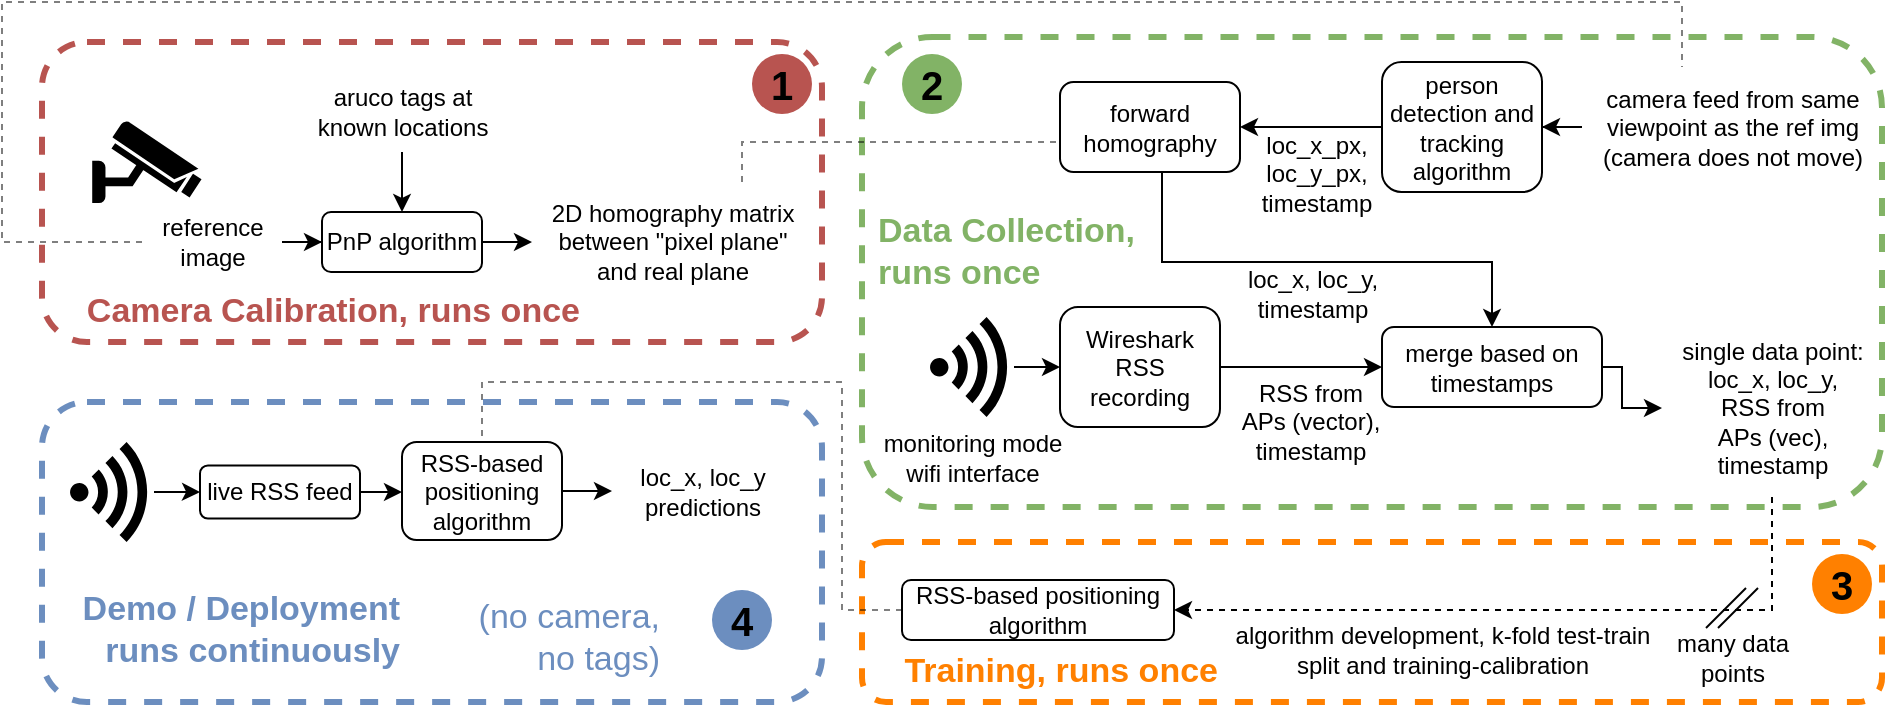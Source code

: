 <mxfile version="22.1.18" type="device" pages="2">
  <diagram name="Page-1" id="5wJyQqMARzXPJ0OGq6rA">
    <mxGraphModel dx="1346" dy="829" grid="1" gridSize="10" guides="1" tooltips="1" connect="1" arrows="1" fold="1" page="1" pageScale="1" pageWidth="1169" pageHeight="827" math="0" shadow="0">
      <root>
        <mxCell id="0" />
        <mxCell id="1" parent="0" />
        <mxCell id="S_5JY2q0xqoSdLy2uGYO-18" value="" style="rounded=1;whiteSpace=wrap;html=1;fillColor=none;strokeColor=#FF8000;strokeWidth=3;dashed=1;" parent="1" vertex="1">
          <mxGeometry x="620" y="480" width="510" height="80" as="geometry" />
        </mxCell>
        <mxCell id="tFNJvjeKWlLuB1cjg8E8-17" value="" style="rounded=1;whiteSpace=wrap;html=1;fillColor=none;strokeColor=#b85450;dashed=1;strokeWidth=3;" parent="1" vertex="1">
          <mxGeometry x="210" y="230" width="390" height="150" as="geometry" />
        </mxCell>
        <mxCell id="S_5JY2q0xqoSdLy2uGYO-3" value="" style="rounded=1;whiteSpace=wrap;html=1;fillColor=none;strokeColor=#6c8ebf;dashed=1;strokeWidth=3;" parent="1" vertex="1">
          <mxGeometry x="210" y="410" width="390" height="150" as="geometry" />
        </mxCell>
        <mxCell id="tFNJvjeKWlLuB1cjg8E8-19" value="" style="rounded=1;whiteSpace=wrap;html=1;fillColor=none;strokeColor=#82b366;dashed=1;strokeWidth=3;" parent="1" vertex="1">
          <mxGeometry x="620" y="227.5" width="510" height="235" as="geometry" />
        </mxCell>
        <mxCell id="tFNJvjeKWlLuB1cjg8E8-4" value="" style="edgeStyle=orthogonalEdgeStyle;rounded=0;orthogonalLoop=1;jettySize=auto;html=1;endArrow=none;endFill=0;dashed=1;opacity=50;" parent="1" source="zGD6f_UGwgvzg6_H2TGE-2" target="tFNJvjeKWlLuB1cjg8E8-3" edge="1">
          <mxGeometry relative="1" as="geometry">
            <Array as="points">
              <mxPoint x="190" y="330" />
              <mxPoint x="190" y="210" />
              <mxPoint x="1030" y="210" />
            </Array>
          </mxGeometry>
        </mxCell>
        <mxCell id="tFNJvjeKWlLuB1cjg8E8-13" value="" style="edgeStyle=orthogonalEdgeStyle;rounded=0;orthogonalLoop=1;jettySize=auto;html=1;dashed=1;endArrow=none;endFill=0;opacity=50;" parent="1" source="zGD6f_UGwgvzg6_H2TGE-6" target="tFNJvjeKWlLuB1cjg8E8-9" edge="1">
          <mxGeometry relative="1" as="geometry">
            <Array as="points">
              <mxPoint x="560" y="280" />
            </Array>
          </mxGeometry>
        </mxCell>
        <mxCell id="S_5JY2q0xqoSdLy2uGYO-32" value="" style="edgeStyle=orthogonalEdgeStyle;rounded=0;orthogonalLoop=1;jettySize=auto;html=1;" parent="1" source="tFNJvjeKWlLuB1cjg8E8-3" target="tFNJvjeKWlLuB1cjg8E8-5" edge="1">
          <mxGeometry relative="1" as="geometry" />
        </mxCell>
        <mxCell id="tFNJvjeKWlLuB1cjg8E8-3" value="camera feed from same&lt;br&gt;viewpoint as the ref img&lt;br&gt;(camera does not move)" style="text;html=1;align=center;verticalAlign=middle;resizable=0;points=[];autosize=1;strokeColor=none;fillColor=none;" parent="1" vertex="1">
          <mxGeometry x="980" y="242.5" width="150" height="60" as="geometry" />
        </mxCell>
        <mxCell id="tFNJvjeKWlLuB1cjg8E8-5" value="person detection and tracking algorithm" style="rounded=1;whiteSpace=wrap;html=1;" parent="1" vertex="1">
          <mxGeometry x="880" y="240" width="80" height="65" as="geometry" />
        </mxCell>
        <mxCell id="tFNJvjeKWlLuB1cjg8E8-8" value="" style="edgeStyle=orthogonalEdgeStyle;rounded=0;orthogonalLoop=1;jettySize=auto;html=1;" parent="1" source="tFNJvjeKWlLuB1cjg8E8-5" target="tFNJvjeKWlLuB1cjg8E8-9" edge="1">
          <mxGeometry relative="1" as="geometry">
            <mxPoint x="945" y="302.5" as="sourcePoint" />
            <mxPoint x="930" y="302.5" as="targetPoint" />
          </mxGeometry>
        </mxCell>
        <mxCell id="tFNJvjeKWlLuB1cjg8E8-9" value="forward homography" style="rounded=1;whiteSpace=wrap;html=1;" parent="1" vertex="1">
          <mxGeometry x="719" y="250" width="90" height="45" as="geometry" />
        </mxCell>
        <mxCell id="tFNJvjeKWlLuB1cjg8E8-10" value="loc_x_px,&lt;br&gt;loc_y_px,&lt;br&gt;timestamp" style="text;html=1;align=center;verticalAlign=middle;resizable=0;points=[];autosize=1;strokeColor=none;fillColor=none;" parent="1" vertex="1">
          <mxGeometry x="807" y="266" width="80" height="60" as="geometry" />
        </mxCell>
        <mxCell id="tFNJvjeKWlLuB1cjg8E8-14" value="merge based on timestamps" style="whiteSpace=wrap;html=1;rounded=1;" parent="1" vertex="1">
          <mxGeometry x="880" y="372.5" width="110" height="40" as="geometry" />
        </mxCell>
        <mxCell id="tFNJvjeKWlLuB1cjg8E8-15" value="" style="edgeStyle=orthogonalEdgeStyle;rounded=0;orthogonalLoop=1;jettySize=auto;html=1;" parent="1" source="tFNJvjeKWlLuB1cjg8E8-9" target="tFNJvjeKWlLuB1cjg8E8-14" edge="1">
          <mxGeometry relative="1" as="geometry">
            <Array as="points">
              <mxPoint x="770" y="340" />
              <mxPoint x="935" y="340" />
            </Array>
          </mxGeometry>
        </mxCell>
        <mxCell id="tFNJvjeKWlLuB1cjg8E8-16" value="loc_x, loc_y,&lt;br&gt;timestamp" style="text;html=1;align=center;verticalAlign=middle;resizable=0;points=[];autosize=1;strokeColor=none;fillColor=none;" parent="1" vertex="1">
          <mxGeometry x="800" y="336" width="90" height="40" as="geometry" />
        </mxCell>
        <mxCell id="tFNJvjeKWlLuB1cjg8E8-24" value="" style="edgeStyle=orthogonalEdgeStyle;rounded=0;orthogonalLoop=1;jettySize=auto;html=1;" parent="1" source="tFNJvjeKWlLuB1cjg8E8-22" target="tFNJvjeKWlLuB1cjg8E8-14" edge="1">
          <mxGeometry relative="1" as="geometry" />
        </mxCell>
        <mxCell id="tFNJvjeKWlLuB1cjg8E8-22" value="Wireshark RSS recording" style="rounded=1;whiteSpace=wrap;html=1;" parent="1" vertex="1">
          <mxGeometry x="719" y="362.5" width="80" height="60" as="geometry" />
        </mxCell>
        <mxCell id="S_5JY2q0xqoSdLy2uGYO-20" value="" style="edgeStyle=orthogonalEdgeStyle;rounded=0;orthogonalLoop=1;jettySize=auto;html=1;dashed=1;" parent="1" source="tFNJvjeKWlLuB1cjg8E8-25" target="S_5JY2q0xqoSdLy2uGYO-17" edge="1">
          <mxGeometry relative="1" as="geometry">
            <Array as="points">
              <mxPoint x="1075" y="514" />
            </Array>
          </mxGeometry>
        </mxCell>
        <mxCell id="tFNJvjeKWlLuB1cjg8E8-25" value="single data point:&lt;br&gt;loc_x, loc_y,&lt;br&gt;RSS from &lt;br&gt;APs (vec),&lt;br&gt;timestamp" style="text;html=1;align=center;verticalAlign=middle;resizable=0;points=[];autosize=1;strokeColor=none;fillColor=none;" parent="1" vertex="1">
          <mxGeometry x="1020" y="367.5" width="110" height="90" as="geometry" />
        </mxCell>
        <mxCell id="tFNJvjeKWlLuB1cjg8E8-31" value="" style="edgeStyle=orthogonalEdgeStyle;rounded=0;orthogonalLoop=1;jettySize=auto;html=1;" parent="1" source="tFNJvjeKWlLuB1cjg8E8-14" target="tFNJvjeKWlLuB1cjg8E8-25" edge="1">
          <mxGeometry relative="1" as="geometry">
            <Array as="points">
              <mxPoint x="1000" y="393" />
              <mxPoint x="1000" y="413" />
            </Array>
          </mxGeometry>
        </mxCell>
        <mxCell id="tFNJvjeKWlLuB1cjg8E8-26" value="RSS from&lt;br&gt;APs (vector),&lt;br&gt;timestamp" style="text;html=1;align=center;verticalAlign=middle;resizable=0;points=[];autosize=1;strokeColor=none;fillColor=none;" parent="1" vertex="1">
          <mxGeometry x="799" y="390" width="90" height="60" as="geometry" />
        </mxCell>
        <mxCell id="tFNJvjeKWlLuB1cjg8E8-29" value="" style="edgeStyle=orthogonalEdgeStyle;rounded=0;orthogonalLoop=1;jettySize=auto;html=1;" parent="1" source="tFNJvjeKWlLuB1cjg8E8-28" target="tFNJvjeKWlLuB1cjg8E8-22" edge="1">
          <mxGeometry relative="1" as="geometry" />
        </mxCell>
        <mxCell id="tFNJvjeKWlLuB1cjg8E8-28" value="" style="sketch=0;aspect=fixed;pointerEvents=1;shadow=0;dashed=0;html=1;strokeColor=none;labelPosition=center;verticalLabelPosition=bottom;verticalAlign=top;align=center;fillColor=#000000;shape=mxgraph.mscae.enterprise.wireless_connection" parent="1" vertex="1">
          <mxGeometry x="654" y="367.5" width="42" height="50" as="geometry" />
        </mxCell>
        <mxCell id="tFNJvjeKWlLuB1cjg8E8-30" value="monitoring mode&lt;br&gt;wifi interface" style="text;html=1;align=center;verticalAlign=middle;resizable=0;points=[];autosize=1;strokeColor=none;fillColor=none;" parent="1" vertex="1">
          <mxGeometry x="620" y="417.5" width="110" height="40" as="geometry" />
        </mxCell>
        <mxCell id="zGD6f_UGwgvzg6_H2TGE-1" value="PnP algorithm" style="rounded=1;whiteSpace=wrap;html=1;" parent="1" vertex="1">
          <mxGeometry x="350" y="315" width="80" height="30" as="geometry" />
        </mxCell>
        <mxCell id="zGD6f_UGwgvzg6_H2TGE-4" value="" style="edgeStyle=orthogonalEdgeStyle;rounded=0;orthogonalLoop=1;jettySize=auto;html=1;" parent="1" source="zGD6f_UGwgvzg6_H2TGE-2" target="zGD6f_UGwgvzg6_H2TGE-1" edge="1">
          <mxGeometry relative="1" as="geometry" />
        </mxCell>
        <mxCell id="zGD6f_UGwgvzg6_H2TGE-2" value="reference&lt;br&gt;image" style="text;html=1;align=center;verticalAlign=middle;resizable=0;points=[];autosize=1;strokeColor=none;fillColor=none;" parent="1" vertex="1">
          <mxGeometry x="260" y="310" width="70" height="40" as="geometry" />
        </mxCell>
        <mxCell id="zGD6f_UGwgvzg6_H2TGE-5" value="" style="edgeStyle=orthogonalEdgeStyle;rounded=0;orthogonalLoop=1;jettySize=auto;html=1;" parent="1" source="zGD6f_UGwgvzg6_H2TGE-3" target="zGD6f_UGwgvzg6_H2TGE-1" edge="1">
          <mxGeometry relative="1" as="geometry">
            <Array as="points">
              <mxPoint x="390" y="300" />
              <mxPoint x="390" y="300" />
            </Array>
          </mxGeometry>
        </mxCell>
        <mxCell id="zGD6f_UGwgvzg6_H2TGE-3" value="aruco tags at &lt;br&gt;known locations" style="text;html=1;align=center;verticalAlign=middle;resizable=0;points=[];autosize=1;strokeColor=none;fillColor=none;" parent="1" vertex="1">
          <mxGeometry x="335" y="245" width="110" height="40" as="geometry" />
        </mxCell>
        <mxCell id="zGD6f_UGwgvzg6_H2TGE-6" value="2D homography matrix &lt;br&gt;between &quot;pixel plane&quot;&lt;br&gt;and real plane" style="text;html=1;align=center;verticalAlign=middle;resizable=0;points=[];autosize=1;strokeColor=none;fillColor=none;" parent="1" vertex="1">
          <mxGeometry x="455" y="300" width="140" height="60" as="geometry" />
        </mxCell>
        <mxCell id="zGD6f_UGwgvzg6_H2TGE-7" value="" style="edgeStyle=orthogonalEdgeStyle;rounded=0;orthogonalLoop=1;jettySize=auto;html=1;" parent="1" source="zGD6f_UGwgvzg6_H2TGE-1" target="zGD6f_UGwgvzg6_H2TGE-6" edge="1">
          <mxGeometry relative="1" as="geometry" />
        </mxCell>
        <mxCell id="tFNJvjeKWlLuB1cjg8E8-18" value="&lt;div style=&quot;font-size: 17px;&quot;&gt;&lt;font color=&quot;#b85450&quot;&gt;&lt;b&gt;Camera Calibration, runs once&lt;/b&gt;&lt;/font&gt;&lt;/div&gt;" style="text;html=1;align=right;verticalAlign=middle;resizable=0;points=[];autosize=1;strokeColor=none;fillColor=none;" parent="1" vertex="1">
          <mxGeometry x="210" y="350" width="270" height="30" as="geometry" />
        </mxCell>
        <mxCell id="S_5JY2q0xqoSdLy2uGYO-28" value="" style="edgeStyle=orthogonalEdgeStyle;rounded=0;orthogonalLoop=1;jettySize=auto;html=1;" parent="1" source="S_5JY2q0xqoSdLy2uGYO-12" target="S_5JY2q0xqoSdLy2uGYO-27" edge="1">
          <mxGeometry relative="1" as="geometry">
            <Array as="points">
              <mxPoint x="420" y="459" />
              <mxPoint x="420" y="459" />
            </Array>
          </mxGeometry>
        </mxCell>
        <mxCell id="S_5JY2q0xqoSdLy2uGYO-12" value="live RSS feed" style="rounded=1;whiteSpace=wrap;html=1;" parent="1" vertex="1">
          <mxGeometry x="289" y="441.75" width="80" height="26.5" as="geometry" />
        </mxCell>
        <mxCell id="S_5JY2q0xqoSdLy2uGYO-14" value="" style="edgeStyle=orthogonalEdgeStyle;rounded=0;orthogonalLoop=1;jettySize=auto;html=1;" parent="1" source="S_5JY2q0xqoSdLy2uGYO-15" target="S_5JY2q0xqoSdLy2uGYO-12" edge="1">
          <mxGeometry relative="1" as="geometry" />
        </mxCell>
        <mxCell id="S_5JY2q0xqoSdLy2uGYO-15" value="" style="sketch=0;aspect=fixed;pointerEvents=1;shadow=0;dashed=0;html=1;strokeColor=none;labelPosition=center;verticalLabelPosition=bottom;verticalAlign=top;align=center;fillColor=#000000;shape=mxgraph.mscae.enterprise.wireless_connection" parent="1" vertex="1">
          <mxGeometry x="224" y="430" width="42" height="50" as="geometry" />
        </mxCell>
        <mxCell id="S_5JY2q0xqoSdLy2uGYO-40" value="" style="edgeStyle=orthogonalEdgeStyle;rounded=0;orthogonalLoop=1;jettySize=auto;html=1;dashed=1;endArrow=none;endFill=0;opacity=50;" parent="1" source="S_5JY2q0xqoSdLy2uGYO-17" target="S_5JY2q0xqoSdLy2uGYO-27" edge="1">
          <mxGeometry relative="1" as="geometry">
            <Array as="points">
              <mxPoint x="610" y="514" />
              <mxPoint x="610" y="400" />
              <mxPoint x="430" y="400" />
            </Array>
          </mxGeometry>
        </mxCell>
        <mxCell id="S_5JY2q0xqoSdLy2uGYO-17" value="RSS-based positioning algorithm" style="rounded=1;whiteSpace=wrap;html=1;" parent="1" vertex="1">
          <mxGeometry x="640" y="499" width="136" height="30" as="geometry" />
        </mxCell>
        <mxCell id="S_5JY2q0xqoSdLy2uGYO-21" value="algorithm development, k-fold test-train&lt;br&gt;split and training-calibration" style="text;html=1;align=center;verticalAlign=middle;resizable=0;points=[];autosize=1;strokeColor=none;fillColor=none;" parent="1" vertex="1">
          <mxGeometry x="795" y="514" width="230" height="40" as="geometry" />
        </mxCell>
        <mxCell id="S_5JY2q0xqoSdLy2uGYO-25" value="" style="group" parent="1" vertex="1" connectable="0">
          <mxGeometry x="1042" y="503" width="26" height="20" as="geometry" />
        </mxCell>
        <mxCell id="S_5JY2q0xqoSdLy2uGYO-23" value="" style="endArrow=none;html=1;rounded=0;" parent="S_5JY2q0xqoSdLy2uGYO-25" edge="1">
          <mxGeometry width="50" height="50" relative="1" as="geometry">
            <mxPoint y="20" as="sourcePoint" />
            <mxPoint x="20" as="targetPoint" />
          </mxGeometry>
        </mxCell>
        <mxCell id="S_5JY2q0xqoSdLy2uGYO-24" value="" style="endArrow=none;html=1;rounded=0;" parent="S_5JY2q0xqoSdLy2uGYO-25" edge="1">
          <mxGeometry width="50" height="50" relative="1" as="geometry">
            <mxPoint x="6" y="20" as="sourcePoint" />
            <mxPoint x="26" as="targetPoint" />
          </mxGeometry>
        </mxCell>
        <mxCell id="S_5JY2q0xqoSdLy2uGYO-26" value="many data&lt;br&gt;points" style="text;html=1;align=center;verticalAlign=middle;resizable=0;points=[];autosize=1;strokeColor=none;fillColor=none;" parent="1" vertex="1">
          <mxGeometry x="1015" y="518" width="80" height="40" as="geometry" />
        </mxCell>
        <mxCell id="S_5JY2q0xqoSdLy2uGYO-29" value="" style="edgeStyle=orthogonalEdgeStyle;rounded=0;orthogonalLoop=1;jettySize=auto;html=1;" parent="1" source="S_5JY2q0xqoSdLy2uGYO-27" target="S_5JY2q0xqoSdLy2uGYO-37" edge="1">
          <mxGeometry relative="1" as="geometry">
            <mxPoint x="495" y="455" as="targetPoint" />
          </mxGeometry>
        </mxCell>
        <mxCell id="S_5JY2q0xqoSdLy2uGYO-27" value="RSS-based positioning algorithm" style="rounded=1;whiteSpace=wrap;html=1;" parent="1" vertex="1">
          <mxGeometry x="390" y="430" width="80" height="49" as="geometry" />
        </mxCell>
        <mxCell id="S_5JY2q0xqoSdLy2uGYO-31" value="&lt;div style=&quot;&quot;&gt;&lt;b style=&quot;background-color: initial;&quot;&gt;&lt;font style=&quot;font-size: 17px;&quot; color=&quot;#ff8000&quot;&gt;Training, runs once&lt;/font&gt;&lt;/b&gt;&lt;/div&gt;" style="text;html=1;align=right;verticalAlign=middle;resizable=0;points=[];autosize=1;strokeColor=none;fillColor=none;" parent="1" vertex="1">
          <mxGeometry x="619" y="530" width="180" height="30" as="geometry" />
        </mxCell>
        <mxCell id="S_5JY2q0xqoSdLy2uGYO-37" value="loc_x, loc_y&lt;br&gt;predictions" style="text;html=1;align=center;verticalAlign=middle;resizable=0;points=[];autosize=1;strokeColor=none;fillColor=none;" parent="1" vertex="1">
          <mxGeometry x="495" y="434.5" width="90" height="40" as="geometry" />
        </mxCell>
        <mxCell id="S_5JY2q0xqoSdLy2uGYO-39" value="&lt;div style=&quot;font-size: 17px;&quot;&gt;&lt;font style=&quot;font-size: 17px;&quot; color=&quot;#6c8ebf&quot;&gt;&lt;b style=&quot;&quot;&gt;Demo / Deployment&lt;/b&gt;&lt;/font&gt;&lt;/div&gt;&lt;div style=&quot;font-size: 17px;&quot;&gt;&lt;font style=&quot;font-size: 17px;&quot; color=&quot;#6c8ebf&quot;&gt;&lt;b style=&quot;&quot;&gt;runs continuously&lt;/b&gt;&lt;/font&gt;&lt;/div&gt;" style="text;html=1;align=right;verticalAlign=middle;resizable=0;points=[];autosize=1;strokeColor=none;fillColor=none;" parent="1" vertex="1">
          <mxGeometry x="210" y="499" width="180" height="50" as="geometry" />
        </mxCell>
        <mxCell id="S_5JY2q0xqoSdLy2uGYO-41" value="&lt;b&gt;&lt;font style=&quot;font-size: 20px;&quot;&gt;1&lt;/font&gt;&lt;/b&gt;" style="ellipse;whiteSpace=wrap;html=1;aspect=fixed;fillColor=#B85450;strokeColor=none;" parent="1" vertex="1">
          <mxGeometry x="565" y="236" width="30" height="30" as="geometry" />
        </mxCell>
        <mxCell id="S_5JY2q0xqoSdLy2uGYO-43" value="&lt;b&gt;&lt;font style=&quot;font-size: 20px;&quot;&gt;2&lt;/font&gt;&lt;/b&gt;" style="ellipse;whiteSpace=wrap;html=1;aspect=fixed;fillColor=#82B366;strokeColor=none;" parent="1" vertex="1">
          <mxGeometry x="640" y="236" width="30" height="30" as="geometry" />
        </mxCell>
        <mxCell id="S_5JY2q0xqoSdLy2uGYO-44" value="&lt;b&gt;&lt;font style=&quot;font-size: 20px;&quot;&gt;3&lt;/font&gt;&lt;/b&gt;" style="ellipse;whiteSpace=wrap;html=1;aspect=fixed;fillColor=#FF8000;strokeColor=none;" parent="1" vertex="1">
          <mxGeometry x="1095" y="486" width="30" height="30" as="geometry" />
        </mxCell>
        <mxCell id="S_5JY2q0xqoSdLy2uGYO-46" value="&lt;b&gt;&lt;font style=&quot;font-size: 20px;&quot;&gt;4&lt;/font&gt;&lt;/b&gt;" style="ellipse;whiteSpace=wrap;html=1;aspect=fixed;fillColor=#6C8EBF;strokeColor=none;" parent="1" vertex="1">
          <mxGeometry x="545" y="504" width="30" height="30" as="geometry" />
        </mxCell>
        <mxCell id="hxXMfBSCHaWrG_siFubs-1" value="" style="shape=image;verticalLabelPosition=bottom;labelBackgroundColor=default;verticalAlign=top;aspect=fixed;imageAspect=0;image=https://miro.medium.com/v2/resize:fit:300/1*ztBoF0wRtFe_qViMk0akBA.jpeg;" vertex="1" parent="1">
          <mxGeometry x="314" y="250" width="30" height="30" as="geometry" />
        </mxCell>
        <mxCell id="hxXMfBSCHaWrG_siFubs-2" value="" style="fontColor=#0066CC;verticalAlign=top;verticalLabelPosition=bottom;labelPosition=center;align=center;html=1;outlineConnect=0;fillColor=#000000;strokeColor=default;gradientColor=none;gradientDirection=north;strokeWidth=2;shape=mxgraph.networks.security_camera;" vertex="1" parent="1">
          <mxGeometry x="235.66" y="270" width="53.34" height="40" as="geometry" />
        </mxCell>
        <mxCell id="hxXMfBSCHaWrG_siFubs-3" value="&lt;div style=&quot;font-size: 17px;&quot;&gt;&lt;b style=&quot;&quot;&gt;&lt;font color=&quot;#82b366&quot;&gt;Data Collection,&lt;/font&gt;&lt;/b&gt;&lt;/div&gt;&lt;div style=&quot;font-size: 17px;&quot;&gt;&lt;b style=&quot;&quot;&gt;&lt;font color=&quot;#82b366&quot;&gt;runs once&lt;/font&gt;&lt;/b&gt;&lt;/div&gt;" style="text;html=1;align=left;verticalAlign=middle;resizable=0;points=[];autosize=1;strokeColor=none;fillColor=none;" vertex="1" parent="1">
          <mxGeometry x="626" y="310" width="150" height="50" as="geometry" />
        </mxCell>
        <mxCell id="hxXMfBSCHaWrG_siFubs-4" value="&lt;div style=&quot;font-size: 17px;&quot;&gt;&lt;font color=&quot;#6c8ebf&quot;&gt;(no camera,&lt;/font&gt;&lt;/div&gt;&lt;div style=&quot;font-size: 17px;&quot;&gt;&lt;font color=&quot;#6c8ebf&quot;&gt;no tags)&lt;/font&gt;&lt;/div&gt;" style="text;html=1;align=right;verticalAlign=middle;resizable=0;points=[];autosize=1;strokeColor=none;fillColor=none;" vertex="1" parent="1">
          <mxGeometry x="410" y="503" width="110" height="50" as="geometry" />
        </mxCell>
      </root>
    </mxGraphModel>
  </diagram>
  <diagram name="Copy of Page-1" id="ZQ4yz_pNCNp-w9rCKjl2">
    <mxGraphModel dx="1584" dy="1802" grid="1" gridSize="10" guides="1" tooltips="1" connect="1" arrows="1" fold="1" page="1" pageScale="1" pageWidth="1169" pageHeight="827" math="0" shadow="0">
      <root>
        <mxCell id="nP10EgbO1hsb7oSFkEV0-0" />
        <mxCell id="nP10EgbO1hsb7oSFkEV0-1" parent="nP10EgbO1hsb7oSFkEV0-0" />
        <mxCell id="nP10EgbO1hsb7oSFkEV0-4" value="" style="rounded=1;whiteSpace=wrap;html=1;fillColor=none;strokeColor=#6c8ebf;dashed=1;strokeWidth=3;" vertex="1" parent="nP10EgbO1hsb7oSFkEV0-1">
          <mxGeometry x="210" y="480" width="500" height="110" as="geometry" />
        </mxCell>
        <mxCell id="nP10EgbO1hsb7oSFkEV0-19" value="" style="edgeStyle=orthogonalEdgeStyle;rounded=0;orthogonalLoop=1;jettySize=auto;html=1;dashed=1;" edge="1" parent="nP10EgbO1hsb7oSFkEV0-1" source="nP10EgbO1hsb7oSFkEV0-20" target="nP10EgbO1hsb7oSFkEV0-39">
          <mxGeometry relative="1" as="geometry">
            <Array as="points">
              <mxPoint x="670" y="390" />
            </Array>
          </mxGeometry>
        </mxCell>
        <mxCell id="nP10EgbO1hsb7oSFkEV0-38" value="" style="edgeStyle=orthogonalEdgeStyle;rounded=0;orthogonalLoop=1;jettySize=auto;html=1;dashed=1;endArrow=none;endFill=0;opacity=50;entryX=0.5;entryY=0;entryDx=0;entryDy=0;" edge="1" parent="nP10EgbO1hsb7oSFkEV0-1" source="nP10EgbO1hsb7oSFkEV0-39" target="nP10EgbO1hsb7oSFkEV0-46">
          <mxGeometry relative="1" as="geometry">
            <Array as="points">
              <mxPoint x="299" y="470" />
              <mxPoint x="492" y="470" />
            </Array>
          </mxGeometry>
        </mxCell>
        <mxCell id="nP10EgbO1hsb7oSFkEV0-5" value="" style="rounded=1;whiteSpace=wrap;html=1;fillColor=none;strokeColor=#82b366;dashed=1;strokeWidth=3;" vertex="1" parent="nP10EgbO1hsb7oSFkEV0-1">
          <mxGeometry x="210" y="80" width="500" height="250" as="geometry" />
        </mxCell>
        <mxCell id="nP10EgbO1hsb7oSFkEV0-10" value="person detection and tracking" style="rounded=1;whiteSpace=wrap;html=1;" vertex="1" parent="nP10EgbO1hsb7oSFkEV0-1">
          <mxGeometry x="340" y="105.25" width="60" height="114.75" as="geometry" />
        </mxCell>
        <mxCell id="nP10EgbO1hsb7oSFkEV0-11" value="" style="edgeStyle=orthogonalEdgeStyle;rounded=0;orthogonalLoop=1;jettySize=auto;html=1;" edge="1" parent="nP10EgbO1hsb7oSFkEV0-1" source="nP10EgbO1hsb7oSFkEV0-10" target="nP10EgbO1hsb7oSFkEV0-12">
          <mxGeometry relative="1" as="geometry">
            <mxPoint x="820" y="245" as="sourcePoint" />
            <mxPoint x="805" y="245" as="targetPoint" />
          </mxGeometry>
        </mxCell>
        <mxCell id="nP10EgbO1hsb7oSFkEV0-12" value="forward homography" style="rounded=1;whiteSpace=wrap;html=1;" vertex="1" parent="nP10EgbO1hsb7oSFkEV0-1">
          <mxGeometry x="480" y="140.12" width="90" height="45" as="geometry" />
        </mxCell>
        <mxCell id="nP10EgbO1hsb7oSFkEV0-13" value="loc_x_px,&lt;br&gt;loc_y_px,&lt;br&gt;timestamp" style="text;html=1;align=center;verticalAlign=middle;resizable=0;points=[];autosize=1;strokeColor=none;fillColor=none;" vertex="1" parent="nP10EgbO1hsb7oSFkEV0-1">
          <mxGeometry x="400" y="160" width="80" height="60" as="geometry" />
        </mxCell>
        <mxCell id="GdUm85eJrc_ZiJKzJKKC-23" value="" style="edgeStyle=orthogonalEdgeStyle;rounded=0;orthogonalLoop=1;jettySize=auto;html=1;" edge="1" parent="nP10EgbO1hsb7oSFkEV0-1" source="nP10EgbO1hsb7oSFkEV0-14" target="nP10EgbO1hsb7oSFkEV0-20">
          <mxGeometry relative="1" as="geometry" />
        </mxCell>
        <mxCell id="nP10EgbO1hsb7oSFkEV0-14" value="merge based on timestamps" style="whiteSpace=wrap;html=1;rounded=1;" vertex="1" parent="nP10EgbO1hsb7oSFkEV0-1">
          <mxGeometry x="470" y="220" width="110" height="40" as="geometry" />
        </mxCell>
        <mxCell id="nP10EgbO1hsb7oSFkEV0-15" value="" style="edgeStyle=orthogonalEdgeStyle;rounded=0;orthogonalLoop=1;jettySize=auto;html=1;" edge="1" parent="nP10EgbO1hsb7oSFkEV0-1" source="nP10EgbO1hsb7oSFkEV0-12" target="nP10EgbO1hsb7oSFkEV0-14">
          <mxGeometry relative="1" as="geometry">
            <Array as="points">
              <mxPoint x="525" y="190" />
              <mxPoint x="525" y="190" />
            </Array>
          </mxGeometry>
        </mxCell>
        <mxCell id="nP10EgbO1hsb7oSFkEV0-17" value="" style="edgeStyle=orthogonalEdgeStyle;rounded=0;orthogonalLoop=1;jettySize=auto;html=1;" edge="1" parent="nP10EgbO1hsb7oSFkEV0-1" source="GdUm85eJrc_ZiJKzJKKC-21" target="nP10EgbO1hsb7oSFkEV0-14">
          <mxGeometry relative="1" as="geometry">
            <mxPoint x="634.029" y="305" as="sourcePoint" />
          </mxGeometry>
        </mxCell>
        <mxCell id="nP10EgbO1hsb7oSFkEV0-20" value="single data point:&lt;br&gt;loc_x, loc_y,&lt;br&gt;RSS from &lt;br&gt;APs (vec),&lt;br&gt;timestamp" style="text;html=1;align=center;verticalAlign=middle;resizable=0;points=[];autosize=1;strokeColor=none;fillColor=none;" vertex="1" parent="nP10EgbO1hsb7oSFkEV0-1">
          <mxGeometry x="600" y="195" width="110" height="90" as="geometry" />
        </mxCell>
        <mxCell id="nP10EgbO1hsb7oSFkEV0-22" value="RSS from&lt;br&gt;APs (vector),&lt;br&gt;timestamp" style="text;html=1;align=center;verticalAlign=middle;resizable=0;points=[];autosize=1;strokeColor=none;fillColor=none;" vertex="1" parent="nP10EgbO1hsb7oSFkEV0-1">
          <mxGeometry x="387" y="245" width="90" height="60" as="geometry" />
        </mxCell>
        <mxCell id="nP10EgbO1hsb7oSFkEV0-51" value="&lt;b&gt;&lt;font style=&quot;font-size: 20px;&quot;&gt;2&lt;/font&gt;&lt;/b&gt;" style="ellipse;whiteSpace=wrap;html=1;aspect=fixed;fillColor=#82B366;strokeColor=none;" vertex="1" parent="nP10EgbO1hsb7oSFkEV0-1">
          <mxGeometry x="660" y="90" width="30" height="30" as="geometry" />
        </mxCell>
        <mxCell id="nP10EgbO1hsb7oSFkEV0-56" value="&lt;div style=&quot;font-size: 17px;&quot;&gt;&lt;b style=&quot;&quot;&gt;&lt;font color=&quot;#82b366&quot;&gt;Data Collection,&lt;/font&gt;&lt;/b&gt;&lt;/div&gt;&lt;div style=&quot;font-size: 17px;&quot;&gt;&lt;b style=&quot;&quot;&gt;&lt;font color=&quot;#82b366&quot;&gt;runs once&lt;/font&gt;&lt;/b&gt;&lt;/div&gt;" style="text;html=1;align=left;verticalAlign=middle;resizable=0;points=[];autosize=1;strokeColor=none;fillColor=none;" vertex="1" parent="nP10EgbO1hsb7oSFkEV0-1">
          <mxGeometry x="575" y="130" width="150" height="50" as="geometry" />
        </mxCell>
        <mxCell id="GdUm85eJrc_ZiJKzJKKC-4" value="" style="group" vertex="1" connectable="0" parent="nP10EgbO1hsb7oSFkEV0-1">
          <mxGeometry x="220" y="96" width="90" height="74" as="geometry" />
        </mxCell>
        <mxCell id="nP10EgbO1hsb7oSFkEV0-9" value="camera feed" style="text;html=1;align=center;verticalAlign=middle;resizable=0;points=[];autosize=1;strokeColor=none;fillColor=none;" vertex="1" parent="GdUm85eJrc_ZiJKzJKKC-4">
          <mxGeometry y="44" width="90" height="30" as="geometry" />
        </mxCell>
        <mxCell id="GdUm85eJrc_ZiJKzJKKC-3" value="" style="fontColor=#0066CC;verticalAlign=top;verticalLabelPosition=bottom;labelPosition=center;align=center;html=1;outlineConnect=0;fillColor=#000000;strokeColor=default;gradientColor=none;gradientDirection=north;strokeWidth=2;shape=mxgraph.networks.security_camera;" vertex="1" parent="GdUm85eJrc_ZiJKzJKKC-4">
          <mxGeometry x="20.0" width="53.34" height="40" as="geometry" />
        </mxCell>
        <mxCell id="GdUm85eJrc_ZiJKzJKKC-13" value="" style="edgeStyle=orthogonalEdgeStyle;rounded=0;orthogonalLoop=1;jettySize=auto;html=1;dashed=1;endArrow=none;endFill=0;" edge="1" parent="nP10EgbO1hsb7oSFkEV0-1" source="nP10EgbO1hsb7oSFkEV0-31" target="nP10EgbO1hsb7oSFkEV0-12">
          <mxGeometry relative="1" as="geometry">
            <mxPoint x="675.0" y="30" as="targetPoint" />
          </mxGeometry>
        </mxCell>
        <mxCell id="GdUm85eJrc_ZiJKzJKKC-16" value="" style="edgeStyle=orthogonalEdgeStyle;rounded=0;orthogonalLoop=1;jettySize=auto;html=1;" edge="1" parent="nP10EgbO1hsb7oSFkEV0-1">
          <mxGeometry relative="1" as="geometry">
            <mxPoint x="310" y="140" as="sourcePoint" />
            <mxPoint x="340" y="140" as="targetPoint" />
          </mxGeometry>
        </mxCell>
        <mxCell id="GdUm85eJrc_ZiJKzJKKC-17" value="" style="edgeStyle=orthogonalEdgeStyle;rounded=0;orthogonalLoop=1;jettySize=auto;html=1;" edge="1" parent="nP10EgbO1hsb7oSFkEV0-1">
          <mxGeometry relative="1" as="geometry">
            <mxPoint x="290" y="200" as="sourcePoint" />
            <mxPoint x="340" y="200" as="targetPoint" />
          </mxGeometry>
        </mxCell>
        <mxCell id="nP10EgbO1hsb7oSFkEV0-24" value="" style="sketch=0;aspect=fixed;pointerEvents=1;shadow=0;dashed=0;html=1;strokeColor=none;labelPosition=center;verticalLabelPosition=bottom;verticalAlign=top;align=center;fillColor=#000000;shape=mxgraph.mscae.enterprise.wireless_connection" vertex="1" parent="nP10EgbO1hsb7oSFkEV0-1">
          <mxGeometry x="248.2" y="280" width="33.6" height="40" as="geometry" />
        </mxCell>
        <mxCell id="GdUm85eJrc_ZiJKzJKKC-7" value="" style="shape=image;verticalLabelPosition=bottom;labelBackgroundColor=default;verticalAlign=top;aspect=fixed;imageAspect=0;image=https://miro.medium.com/v2/resize:fit:300/1*ztBoF0wRtFe_qViMk0akBA.jpeg;" vertex="1" parent="nP10EgbO1hsb7oSFkEV0-1">
          <mxGeometry x="254.4" y="185" width="30" height="30" as="geometry" />
        </mxCell>
        <mxCell id="GdUm85eJrc_ZiJKzJKKC-8" value="aruco tag and&lt;br&gt;wifi monitor mode &lt;br&gt;device on RSS &lt;br&gt;data collector" style="text;html=1;align=center;verticalAlign=middle;resizable=0;points=[];autosize=1;strokeColor=none;fillColor=none;" vertex="1" parent="nP10EgbO1hsb7oSFkEV0-1">
          <mxGeometry x="210" y="210" width="120" height="70" as="geometry" />
        </mxCell>
        <mxCell id="GdUm85eJrc_ZiJKzJKKC-21" value="RSS recorder" style="rounded=1;whiteSpace=wrap;html=1;" vertex="1" parent="nP10EgbO1hsb7oSFkEV0-1">
          <mxGeometry x="340" y="282.63" width="60" height="37.37" as="geometry" />
        </mxCell>
        <mxCell id="GdUm85eJrc_ZiJKzJKKC-22" value="" style="edgeStyle=orthogonalEdgeStyle;rounded=0;orthogonalLoop=1;jettySize=auto;html=1;" edge="1" parent="nP10EgbO1hsb7oSFkEV0-1">
          <mxGeometry relative="1" as="geometry">
            <mxPoint x="290" y="300" as="sourcePoint" />
            <mxPoint x="340" y="300" as="targetPoint" />
          </mxGeometry>
        </mxCell>
        <mxCell id="nP10EgbO1hsb7oSFkEV0-2" value="" style="rounded=1;whiteSpace=wrap;html=1;fillColor=none;strokeColor=#FF8000;strokeWidth=3;dashed=1;" vertex="1" parent="nP10EgbO1hsb7oSFkEV0-1">
          <mxGeometry x="211" y="350" width="499" height="110" as="geometry" />
        </mxCell>
        <mxCell id="nP10EgbO1hsb7oSFkEV0-39" value="RSS-based positioning algorithm" style="rounded=1;whiteSpace=wrap;html=1;" vertex="1" parent="nP10EgbO1hsb7oSFkEV0-1">
          <mxGeometry x="232" y="363" width="136" height="51" as="geometry" />
        </mxCell>
        <mxCell id="nP10EgbO1hsb7oSFkEV0-40" value="algorithm development" style="text;html=1;align=center;verticalAlign=middle;resizable=0;points=[];autosize=1;strokeColor=none;fillColor=none;" vertex="1" parent="nP10EgbO1hsb7oSFkEV0-1">
          <mxGeometry x="372" y="363" width="140" height="30" as="geometry" />
        </mxCell>
        <mxCell id="nP10EgbO1hsb7oSFkEV0-41" value="" style="group" vertex="1" connectable="0" parent="nP10EgbO1hsb7oSFkEV0-1">
          <mxGeometry x="633" y="380" width="26" height="20" as="geometry" />
        </mxCell>
        <mxCell id="nP10EgbO1hsb7oSFkEV0-42" value="" style="endArrow=none;html=1;rounded=0;" edge="1" parent="nP10EgbO1hsb7oSFkEV0-41">
          <mxGeometry width="50" height="50" relative="1" as="geometry">
            <mxPoint y="20" as="sourcePoint" />
            <mxPoint x="20" as="targetPoint" />
          </mxGeometry>
        </mxCell>
        <mxCell id="nP10EgbO1hsb7oSFkEV0-43" value="" style="endArrow=none;html=1;rounded=0;" edge="1" parent="nP10EgbO1hsb7oSFkEV0-41">
          <mxGeometry width="50" height="50" relative="1" as="geometry">
            <mxPoint x="6" y="20" as="sourcePoint" />
            <mxPoint x="26" as="targetPoint" />
          </mxGeometry>
        </mxCell>
        <mxCell id="nP10EgbO1hsb7oSFkEV0-44" value="many data points" style="text;html=1;align=center;verticalAlign=middle;resizable=0;points=[];autosize=1;strokeColor=none;fillColor=none;" vertex="1" parent="nP10EgbO1hsb7oSFkEV0-1">
          <mxGeometry x="538" y="395" width="110" height="30" as="geometry" />
        </mxCell>
        <mxCell id="nP10EgbO1hsb7oSFkEV0-47" value="&lt;div style=&quot;&quot;&gt;&lt;b style=&quot;background-color: initial;&quot;&gt;&lt;font style=&quot;font-size: 17px;&quot; color=&quot;#ff8000&quot;&gt;Training, runs once&lt;/font&gt;&lt;/b&gt;&lt;/div&gt;" style="text;html=1;align=right;verticalAlign=middle;resizable=0;points=[];autosize=1;strokeColor=none;fillColor=none;" vertex="1" parent="nP10EgbO1hsb7oSFkEV0-1">
          <mxGeometry x="468" y="425" width="180" height="30" as="geometry" />
        </mxCell>
        <mxCell id="nP10EgbO1hsb7oSFkEV0-52" value="&lt;b&gt;&lt;font style=&quot;font-size: 20px;&quot;&gt;3&lt;/font&gt;&lt;/b&gt;" style="ellipse;whiteSpace=wrap;html=1;aspect=fixed;fillColor=#FF8000;strokeColor=none;" vertex="1" parent="nP10EgbO1hsb7oSFkEV0-1">
          <mxGeometry x="660" y="420" width="30" height="30" as="geometry" />
        </mxCell>
        <mxCell id="GdUm85eJrc_ZiJKzJKKC-6" value="" style="shape=image;verticalLabelPosition=bottom;labelBackgroundColor=default;verticalAlign=top;aspect=fixed;imageAspect=0;image=https://miro.medium.com/v2/resize:fit:300/1*ztBoF0wRtFe_qViMk0akBA.jpeg;" vertex="1" parent="nP10EgbO1hsb7oSFkEV0-1">
          <mxGeometry x="304" y="-80" width="30" height="30" as="geometry" />
        </mxCell>
        <mxCell id="GdUm85eJrc_ZiJKzJKKC-5" value="" style="shape=image;verticalLabelPosition=bottom;labelBackgroundColor=default;verticalAlign=top;aspect=fixed;imageAspect=0;image=https://miro.medium.com/v2/resize:fit:300/1*ztBoF0wRtFe_qViMk0akBA.jpeg;" vertex="1" parent="nP10EgbO1hsb7oSFkEV0-1">
          <mxGeometry x="309" y="-75" width="30" height="30" as="geometry" />
        </mxCell>
        <mxCell id="nP10EgbO1hsb7oSFkEV0-3" value="" style="rounded=1;whiteSpace=wrap;html=1;fillColor=none;strokeColor=#b85450;dashed=1;strokeWidth=3;" vertex="1" parent="nP10EgbO1hsb7oSFkEV0-1">
          <mxGeometry x="210" y="-90" width="500" height="150" as="geometry" />
        </mxCell>
        <mxCell id="nP10EgbO1hsb7oSFkEV0-26" value="PnP algorithm" style="rounded=1;whiteSpace=wrap;html=1;" vertex="1" parent="nP10EgbO1hsb7oSFkEV0-1">
          <mxGeometry x="350" y="-5" width="80" height="30" as="geometry" />
        </mxCell>
        <mxCell id="nP10EgbO1hsb7oSFkEV0-27" value="" style="edgeStyle=orthogonalEdgeStyle;rounded=0;orthogonalLoop=1;jettySize=auto;html=1;" edge="1" parent="nP10EgbO1hsb7oSFkEV0-1" source="nP10EgbO1hsb7oSFkEV0-28" target="nP10EgbO1hsb7oSFkEV0-26">
          <mxGeometry relative="1" as="geometry" />
        </mxCell>
        <mxCell id="nP10EgbO1hsb7oSFkEV0-28" value="reference image&lt;br&gt;from&amp;nbsp;camera" style="text;html=1;align=center;verticalAlign=middle;resizable=0;points=[];autosize=1;strokeColor=none;fillColor=none;" vertex="1" parent="nP10EgbO1hsb7oSFkEV0-1">
          <mxGeometry x="210" y="-10" width="110" height="40" as="geometry" />
        </mxCell>
        <mxCell id="nP10EgbO1hsb7oSFkEV0-29" value="" style="edgeStyle=orthogonalEdgeStyle;rounded=0;orthogonalLoop=1;jettySize=auto;html=1;" edge="1" parent="nP10EgbO1hsb7oSFkEV0-1" source="nP10EgbO1hsb7oSFkEV0-30" target="nP10EgbO1hsb7oSFkEV0-26">
          <mxGeometry relative="1" as="geometry">
            <Array as="points">
              <mxPoint x="390" y="-20" />
              <mxPoint x="390" y="-20" />
            </Array>
          </mxGeometry>
        </mxCell>
        <mxCell id="nP10EgbO1hsb7oSFkEV0-30" value="aruco tags at &lt;br&gt;known locations" style="text;html=1;align=center;verticalAlign=middle;resizable=0;points=[];autosize=1;strokeColor=none;fillColor=none;" vertex="1" parent="nP10EgbO1hsb7oSFkEV0-1">
          <mxGeometry x="335" y="-75" width="110" height="40" as="geometry" />
        </mxCell>
        <mxCell id="nP10EgbO1hsb7oSFkEV0-31" value="2D homography matrix &lt;br&gt;between &quot;pixel plane&quot;&lt;br&gt;and real plane" style="text;html=1;align=center;verticalAlign=middle;resizable=0;points=[];autosize=1;strokeColor=none;fillColor=none;" vertex="1" parent="nP10EgbO1hsb7oSFkEV0-1">
          <mxGeometry x="455" y="-20" width="140" height="60" as="geometry" />
        </mxCell>
        <mxCell id="nP10EgbO1hsb7oSFkEV0-32" value="" style="edgeStyle=orthogonalEdgeStyle;rounded=0;orthogonalLoop=1;jettySize=auto;html=1;" edge="1" parent="nP10EgbO1hsb7oSFkEV0-1" source="nP10EgbO1hsb7oSFkEV0-26" target="nP10EgbO1hsb7oSFkEV0-31">
          <mxGeometry relative="1" as="geometry" />
        </mxCell>
        <mxCell id="nP10EgbO1hsb7oSFkEV0-33" value="&lt;div style=&quot;font-size: 17px;&quot;&gt;&lt;font color=&quot;#b85450&quot;&gt;&lt;b&gt;Camera Calibration,&lt;/b&gt;&lt;/font&gt;&lt;/div&gt;&lt;div style=&quot;font-size: 17px;&quot;&gt;&lt;font color=&quot;#b85450&quot;&gt;&lt;b&gt;runs once&lt;/b&gt;&lt;/font&gt;&lt;/div&gt;" style="text;html=1;align=right;verticalAlign=middle;resizable=0;points=[];autosize=1;strokeColor=none;fillColor=none;" vertex="1" parent="nP10EgbO1hsb7oSFkEV0-1">
          <mxGeometry x="520" y="-45" width="180" height="50" as="geometry" />
        </mxCell>
        <mxCell id="nP10EgbO1hsb7oSFkEV0-50" value="&lt;b&gt;&lt;font style=&quot;font-size: 20px;&quot;&gt;1&lt;/font&gt;&lt;/b&gt;" style="ellipse;whiteSpace=wrap;html=1;aspect=fixed;fillColor=#B85450;strokeColor=none;" vertex="1" parent="nP10EgbO1hsb7oSFkEV0-1">
          <mxGeometry x="660" y="-80" width="30" height="30" as="geometry" />
        </mxCell>
        <mxCell id="nP10EgbO1hsb7oSFkEV0-54" value="" style="shape=image;verticalLabelPosition=bottom;labelBackgroundColor=default;verticalAlign=top;aspect=fixed;imageAspect=0;image=https://miro.medium.com/v2/resize:fit:300/1*ztBoF0wRtFe_qViMk0akBA.jpeg;" vertex="1" parent="nP10EgbO1hsb7oSFkEV0-1">
          <mxGeometry x="314" y="-70" width="30" height="30" as="geometry" />
        </mxCell>
        <mxCell id="nP10EgbO1hsb7oSFkEV0-55" value="" style="fontColor=#0066CC;verticalAlign=top;verticalLabelPosition=bottom;labelPosition=center;align=center;html=1;outlineConnect=0;fillColor=#000000;strokeColor=default;gradientColor=none;gradientDirection=north;strokeWidth=2;shape=mxgraph.networks.security_camera;" vertex="1" parent="nP10EgbO1hsb7oSFkEV0-1">
          <mxGeometry x="235.66" y="-50" width="53.34" height="40" as="geometry" />
        </mxCell>
        <mxCell id="GdUm85eJrc_ZiJKzJKKC-27" value="k-fold test-train split&lt;br&gt;and training-calibration" style="text;html=1;align=center;verticalAlign=middle;resizable=0;points=[];autosize=1;strokeColor=none;fillColor=none;" vertex="1" parent="nP10EgbO1hsb7oSFkEV0-1">
          <mxGeometry x="320" y="414" width="140" height="40" as="geometry" />
        </mxCell>
        <mxCell id="nP10EgbO1hsb7oSFkEV0-35" value="live RSS feed" style="rounded=1;whiteSpace=wrap;html=1;" vertex="1" parent="nP10EgbO1hsb7oSFkEV0-1">
          <mxGeometry x="311.282" y="511.75" width="102.564" height="26.5" as="geometry" />
        </mxCell>
        <mxCell id="nP10EgbO1hsb7oSFkEV0-36" value="" style="edgeStyle=orthogonalEdgeStyle;rounded=0;orthogonalLoop=1;jettySize=auto;html=1;" edge="1" parent="nP10EgbO1hsb7oSFkEV0-1" source="nP10EgbO1hsb7oSFkEV0-37" target="nP10EgbO1hsb7oSFkEV0-35">
          <mxGeometry relative="1" as="geometry" />
        </mxCell>
        <mxCell id="nP10EgbO1hsb7oSFkEV0-37" value="" style="sketch=0;aspect=fixed;pointerEvents=1;shadow=0;dashed=0;html=1;strokeColor=none;labelPosition=center;verticalLabelPosition=bottom;verticalAlign=top;align=center;fillColor=#000000;shape=mxgraph.mscae.enterprise.wireless_connection" vertex="1" parent="nP10EgbO1hsb7oSFkEV0-1">
          <mxGeometry x="227.949" y="500" width="42" height="50" as="geometry" />
        </mxCell>
        <mxCell id="nP10EgbO1hsb7oSFkEV0-46" value="RSS-based positioning algorithm" style="rounded=1;whiteSpace=wrap;html=1;" vertex="1" parent="nP10EgbO1hsb7oSFkEV0-1">
          <mxGeometry x="440.769" y="500" width="102.564" height="49" as="geometry" />
        </mxCell>
        <mxCell id="nP10EgbO1hsb7oSFkEV0-34" value="" style="edgeStyle=orthogonalEdgeStyle;rounded=0;orthogonalLoop=1;jettySize=auto;html=1;" edge="1" parent="nP10EgbO1hsb7oSFkEV0-1" source="nP10EgbO1hsb7oSFkEV0-35" target="nP10EgbO1hsb7oSFkEV0-46">
          <mxGeometry relative="1" as="geometry">
            <Array as="points">
              <mxPoint x="479.231" y="529" />
              <mxPoint x="479.231" y="529" />
            </Array>
          </mxGeometry>
        </mxCell>
        <mxCell id="nP10EgbO1hsb7oSFkEV0-48" value="loc_x, loc_y&lt;br&gt;predictions" style="text;html=1;align=center;verticalAlign=middle;resizable=0;points=[];autosize=1;strokeColor=none;fillColor=none;" vertex="1" parent="nP10EgbO1hsb7oSFkEV0-1">
          <mxGeometry x="575.385" y="504.5" width="90" height="40" as="geometry" />
        </mxCell>
        <mxCell id="nP10EgbO1hsb7oSFkEV0-45" value="" style="edgeStyle=orthogonalEdgeStyle;rounded=0;orthogonalLoop=1;jettySize=auto;html=1;" edge="1" parent="nP10EgbO1hsb7oSFkEV0-1" source="nP10EgbO1hsb7oSFkEV0-46" target="nP10EgbO1hsb7oSFkEV0-48">
          <mxGeometry relative="1" as="geometry">
            <mxPoint x="575.385" y="525" as="targetPoint" />
          </mxGeometry>
        </mxCell>
        <mxCell id="nP10EgbO1hsb7oSFkEV0-49" value="&lt;div style=&quot;font-size: 17px;&quot;&gt;&lt;font style=&quot;font-size: 17px;&quot; color=&quot;#6c8ebf&quot;&gt;&lt;b style=&quot;&quot;&gt;Deployment,&amp;nbsp;&lt;/b&gt;&lt;/font&gt;&lt;b style=&quot;color: rgb(108, 142, 191); background-color: initial;&quot;&gt;runs continuously&lt;/b&gt;&lt;/div&gt;" style="text;html=1;align=right;verticalAlign=middle;resizable=0;points=[];autosize=1;strokeColor=none;fillColor=none;" vertex="1" parent="nP10EgbO1hsb7oSFkEV0-1">
          <mxGeometry x="372.0" y="553" width="280" height="30" as="geometry" />
        </mxCell>
        <mxCell id="nP10EgbO1hsb7oSFkEV0-53" value="&lt;b&gt;&lt;font style=&quot;font-size: 20px;&quot;&gt;4&lt;/font&gt;&lt;/b&gt;" style="ellipse;whiteSpace=wrap;html=1;aspect=fixed;fillColor=#6C8EBF;strokeColor=none;" vertex="1" parent="nP10EgbO1hsb7oSFkEV0-1">
          <mxGeometry x="659.997" y="553" width="30" height="30" as="geometry" />
        </mxCell>
        <mxCell id="nP10EgbO1hsb7oSFkEV0-57" value="&lt;div style=&quot;font-size: 17px;&quot;&gt;&lt;font color=&quot;#6c8ebf&quot;&gt;(no camera,&amp;nbsp;&lt;/font&gt;&lt;span style=&quot;color: rgb(108, 142, 191); background-color: initial;&quot;&gt;no tags)&lt;/span&gt;&lt;/div&gt;" style="text;html=1;align=right;verticalAlign=middle;resizable=0;points=[];autosize=1;strokeColor=none;fillColor=none;" vertex="1" parent="nP10EgbO1hsb7oSFkEV0-1">
          <mxGeometry x="200.0" y="553" width="180" height="30" as="geometry" />
        </mxCell>
      </root>
    </mxGraphModel>
  </diagram>
</mxfile>
